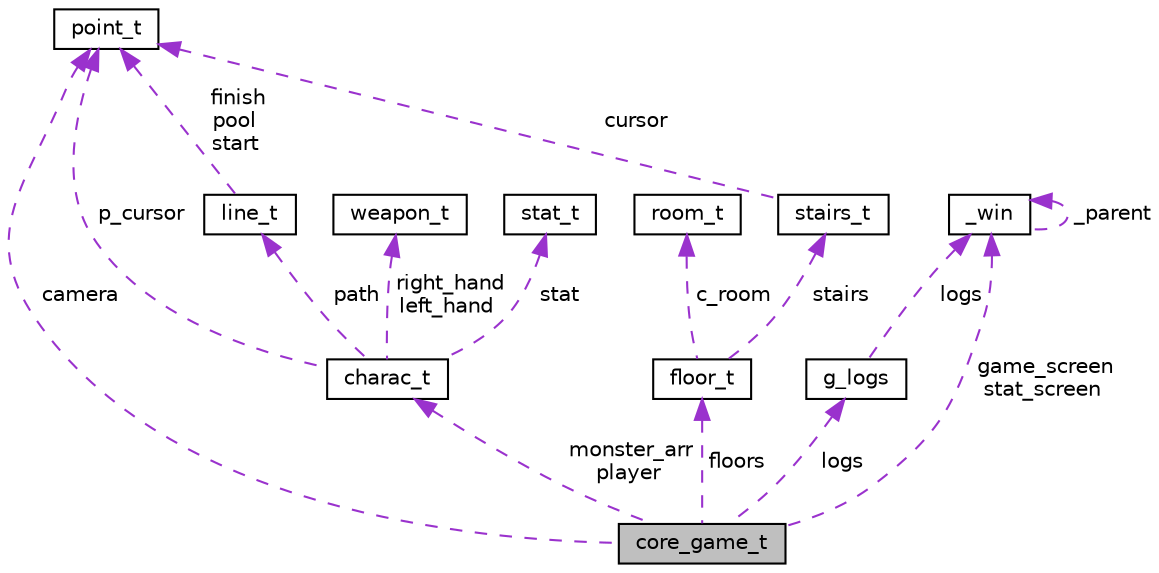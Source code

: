 digraph "core_game_t"
{
  edge [fontname="Helvetica",fontsize="10",labelfontname="Helvetica",labelfontsize="10"];
  node [fontname="Helvetica",fontsize="10",shape=record];
  Node1 [label="core_game_t",height=0.2,width=0.4,color="black", fillcolor="grey75", style="filled", fontcolor="black"];
  Node2 -> Node1 [dir="back",color="darkorchid3",fontsize="10",style="dashed",label=" floors" ,fontname="Helvetica"];
  Node2 [label="floor_t",height=0.2,width=0.4,color="black", fillcolor="white", style="filled",URL="$structfloor__t.html",tooltip="Struct containing the stair information, and the room_t variable. "];
  Node3 -> Node2 [dir="back",color="darkorchid3",fontsize="10",style="dashed",label=" stairs" ,fontname="Helvetica"];
  Node3 [label="stairs_t",height=0.2,width=0.4,color="black", fillcolor="white", style="filled",URL="$structstairs__t.html",tooltip="Struct containing the position and the character&#39;s representation of a stair (for a given floor) ..."];
  Node4 -> Node3 [dir="back",color="darkorchid3",fontsize="10",style="dashed",label=" cursor" ,fontname="Helvetica"];
  Node4 [label="point_t",height=0.2,width=0.4,color="black", fillcolor="white", style="filled",URL="$structpoint__t.html",tooltip="Struct containing a coordinate with x and y axis. "];
  Node5 -> Node2 [dir="back",color="darkorchid3",fontsize="10",style="dashed",label=" c_room" ,fontname="Helvetica"];
  Node5 [label="room_t",height=0.2,width=0.4,color="black", fillcolor="white", style="filled",URL="$structroom__t.html",tooltip="ROOM TYPES. "];
  Node6 -> Node1 [dir="back",color="darkorchid3",fontsize="10",style="dashed",label=" logs" ,fontname="Helvetica"];
  Node6 [label="g_logs",height=0.2,width=0.4,color="black", fillcolor="white", style="filled",URL="$structg__logs.html",tooltip="Struct containing the log WINDOW and its parameters. "];
  Node7 -> Node6 [dir="back",color="darkorchid3",fontsize="10",style="dashed",label=" logs" ,fontname="Helvetica"];
  Node7 [label="_win",height=0.2,width=0.4,color="black", fillcolor="white", style="filled",URL="$struct__win.html"];
  Node7 -> Node7 [dir="back",color="darkorchid3",fontsize="10",style="dashed",label=" _parent" ,fontname="Helvetica"];
  Node4 -> Node1 [dir="back",color="darkorchid3",fontsize="10",style="dashed",label=" camera" ,fontname="Helvetica"];
  Node8 -> Node1 [dir="back",color="darkorchid3",fontsize="10",style="dashed",label=" monster_arr\nplayer" ,fontname="Helvetica"];
  Node8 [label="charac_t",height=0.2,width=0.4,color="black", fillcolor="white", style="filled",URL="$structcharac__t.html",tooltip="Structure representing a character (player, NPC, enemy) "];
  Node9 -> Node8 [dir="back",color="darkorchid3",fontsize="10",style="dashed",label=" right_hand\nleft_hand" ,fontname="Helvetica"];
  Node9 [label="weapon_t",height=0.2,width=0.4,color="black", fillcolor="white", style="filled",URL="$structweapon__t.html",tooltip="Struct containing informations about a weapon. This is merely to create weapon with damage..."];
  Node10 -> Node8 [dir="back",color="darkorchid3",fontsize="10",style="dashed",label=" stat" ,fontname="Helvetica"];
  Node10 [label="stat_t",height=0.2,width=0.4,color="black", fillcolor="white", style="filled",URL="$structstat__t.html",tooltip="CHARACTER TYPES. "];
  Node11 -> Node8 [dir="back",color="darkorchid3",fontsize="10",style="dashed",label=" path" ,fontname="Helvetica"];
  Node11 [label="line_t",height=0.2,width=0.4,color="black", fillcolor="white", style="filled",URL="$structline__t.html",tooltip="DEPRECATED. PLEASE DO NOT USE FOR NOW. "];
  Node4 -> Node11 [dir="back",color="darkorchid3",fontsize="10",style="dashed",label=" finish\npool\nstart" ,fontname="Helvetica"];
  Node4 -> Node8 [dir="back",color="darkorchid3",fontsize="10",style="dashed",label=" p_cursor" ,fontname="Helvetica"];
  Node7 -> Node1 [dir="back",color="darkorchid3",fontsize="10",style="dashed",label=" game_screen\nstat_screen" ,fontname="Helvetica"];
}
